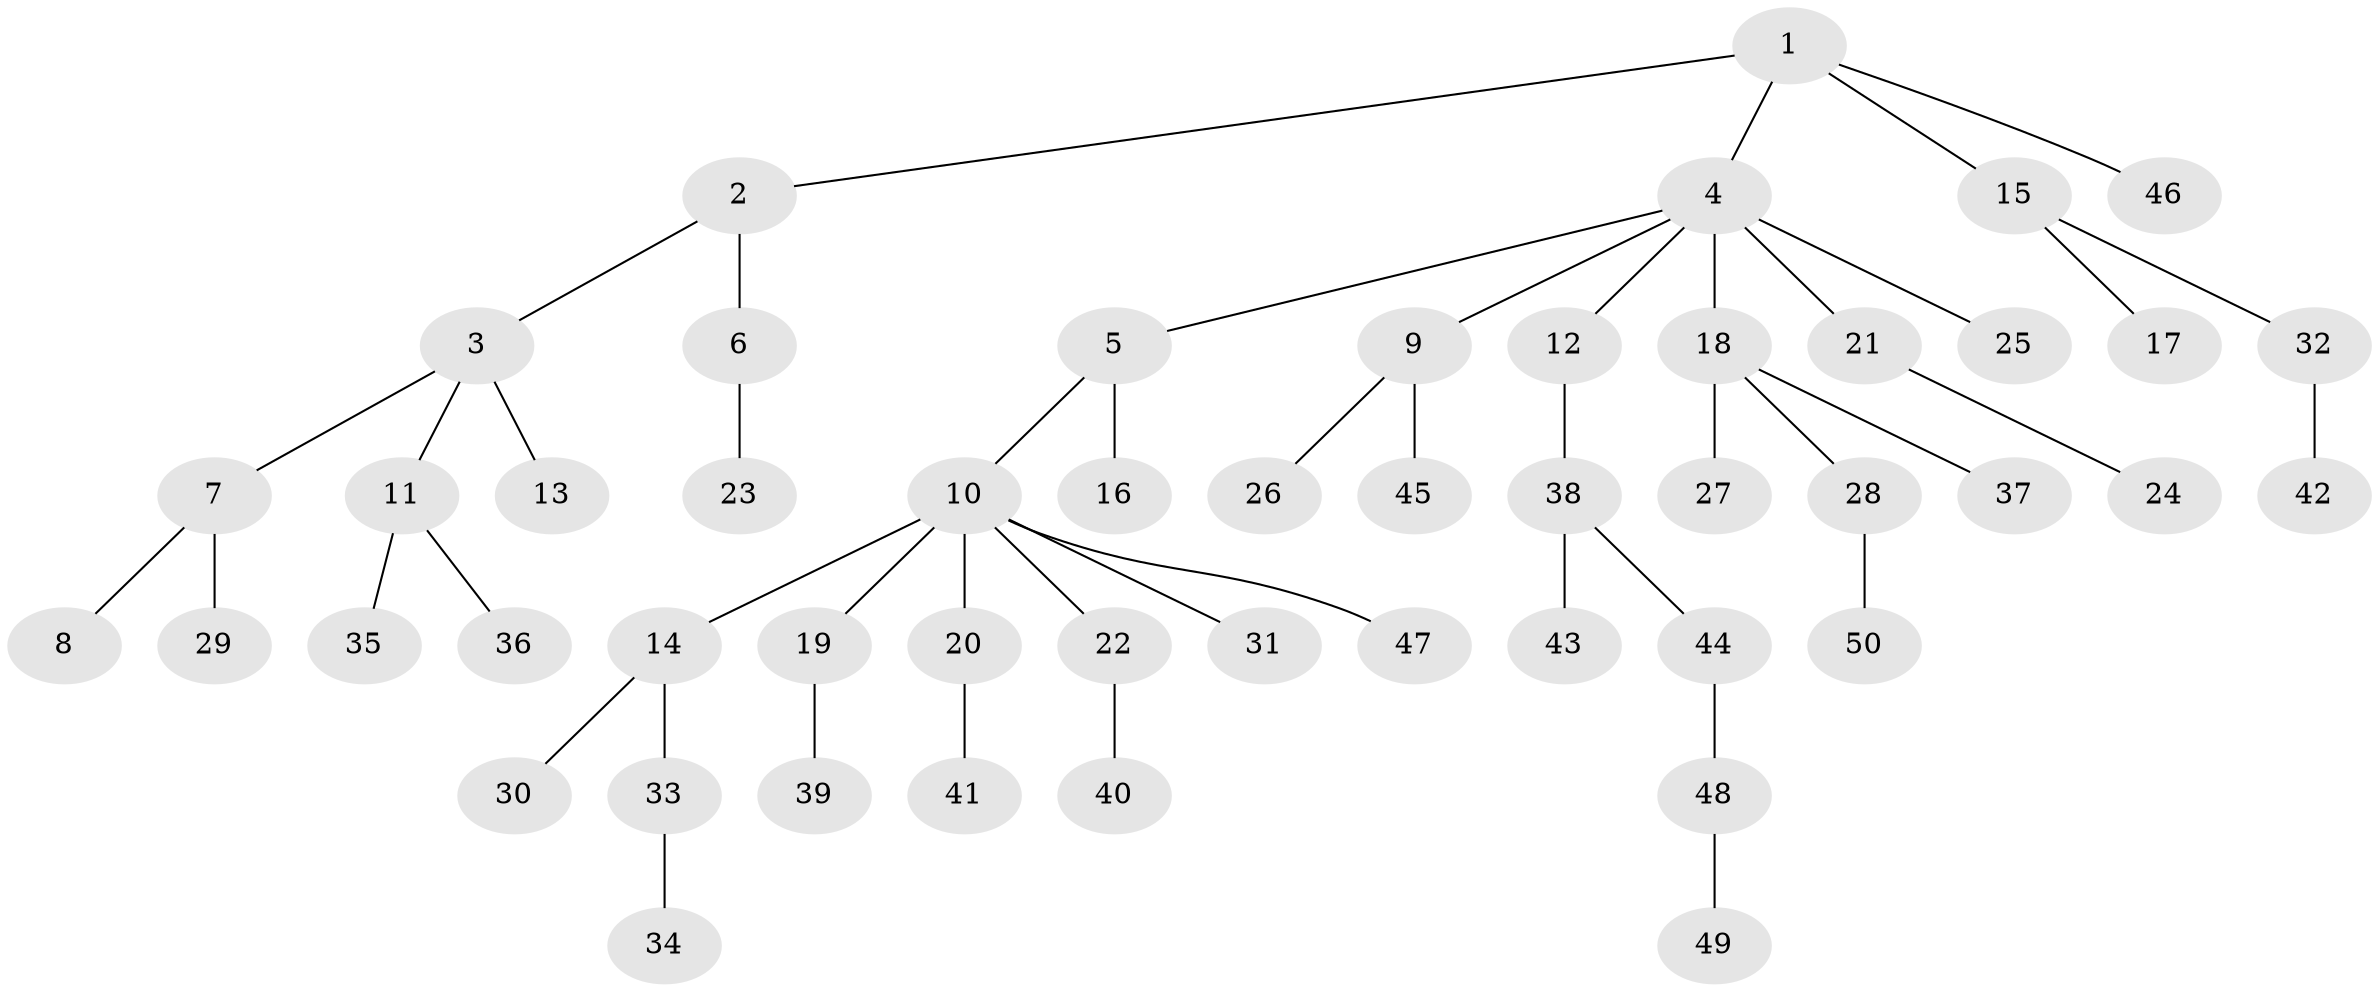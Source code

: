 // coarse degree distribution, {3: 0.15, 1: 0.55, 2: 0.2, 5: 0.1}
// Generated by graph-tools (version 1.1) at 2025/37/03/04/25 23:37:28]
// undirected, 50 vertices, 49 edges
graph export_dot {
  node [color=gray90,style=filled];
  1;
  2;
  3;
  4;
  5;
  6;
  7;
  8;
  9;
  10;
  11;
  12;
  13;
  14;
  15;
  16;
  17;
  18;
  19;
  20;
  21;
  22;
  23;
  24;
  25;
  26;
  27;
  28;
  29;
  30;
  31;
  32;
  33;
  34;
  35;
  36;
  37;
  38;
  39;
  40;
  41;
  42;
  43;
  44;
  45;
  46;
  47;
  48;
  49;
  50;
  1 -- 2;
  1 -- 4;
  1 -- 15;
  1 -- 46;
  2 -- 3;
  2 -- 6;
  3 -- 7;
  3 -- 11;
  3 -- 13;
  4 -- 5;
  4 -- 9;
  4 -- 12;
  4 -- 18;
  4 -- 21;
  4 -- 25;
  5 -- 10;
  5 -- 16;
  6 -- 23;
  7 -- 8;
  7 -- 29;
  9 -- 26;
  9 -- 45;
  10 -- 14;
  10 -- 19;
  10 -- 20;
  10 -- 22;
  10 -- 31;
  10 -- 47;
  11 -- 35;
  11 -- 36;
  12 -- 38;
  14 -- 30;
  14 -- 33;
  15 -- 17;
  15 -- 32;
  18 -- 27;
  18 -- 28;
  18 -- 37;
  19 -- 39;
  20 -- 41;
  21 -- 24;
  22 -- 40;
  28 -- 50;
  32 -- 42;
  33 -- 34;
  38 -- 43;
  38 -- 44;
  44 -- 48;
  48 -- 49;
}
